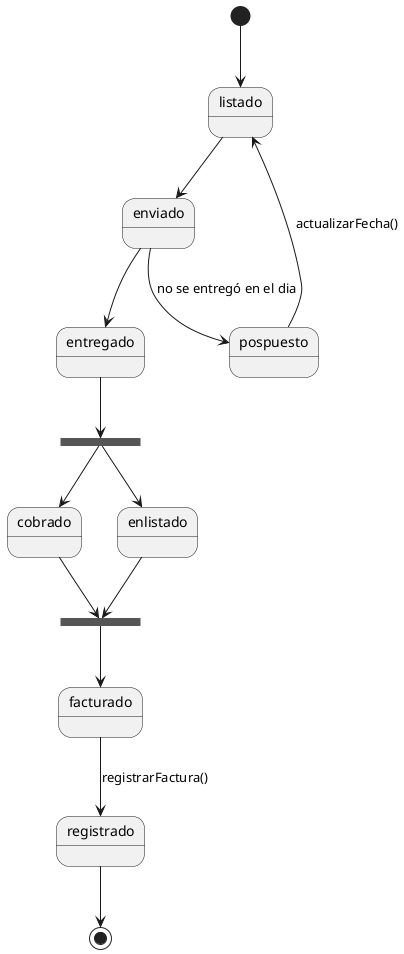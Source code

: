 'estados del pedido
@startuml

[*]-->listado

state listado{

}

state enviado{

}

state entregado{

}

state cobrado{

}

state facturado{

}

state pospuesto{

}

state registrado{

}

state fork <<fork>>
state join <<join>>

listado --> enviado
enviado-->entregado

entregado -->fork
fork --> enlistado
fork -->cobrado

enlistado-->join
cobrado-->join

join -->facturado

facturado-->registrado :registrarFactura()

enviado-->pospuesto :no se entregó en el dia
pospuesto-->listado :actualizarFecha()

registrado-->[*]

@enduml